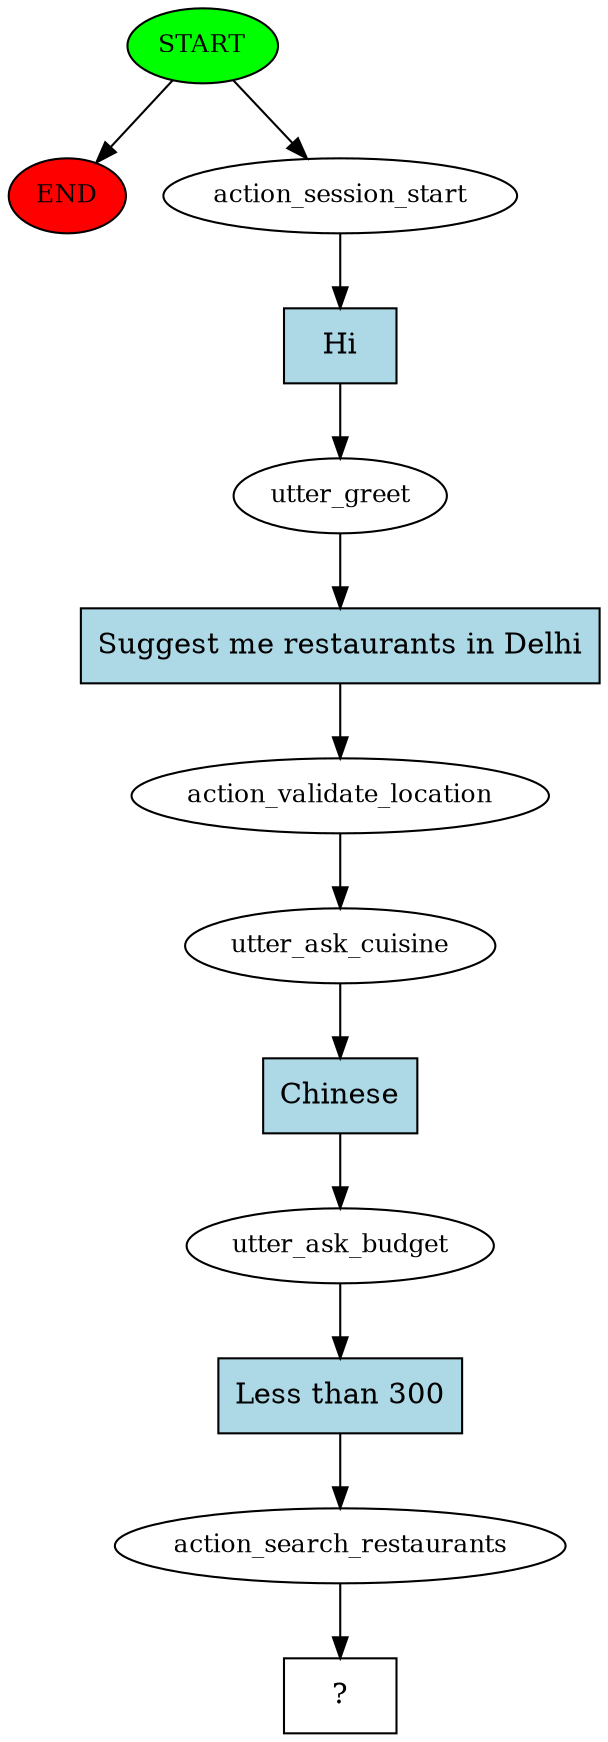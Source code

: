 digraph  {
0 [class="start active", fillcolor=green, fontsize=12, label=START, style=filled];
"-1" [class=end, fillcolor=red, fontsize=12, label=END, style=filled];
1 [class=active, fontsize=12, label=action_session_start];
2 [class=active, fontsize=12, label=utter_greet];
3 [class=active, fontsize=12, label=action_validate_location];
4 [class=active, fontsize=12, label=utter_ask_cuisine];
5 [class=active, fontsize=12, label=utter_ask_budget];
6 [class=active, fontsize=12, label=action_search_restaurants];
7 [class="intent dashed active", label="  ?  ", shape=rect];
8 [class="intent active", fillcolor=lightblue, label=Hi, shape=rect, style=filled];
9 [class="intent active", fillcolor=lightblue, label="Suggest me restaurants in Delhi", shape=rect, style=filled];
10 [class="intent active", fillcolor=lightblue, label=Chinese, shape=rect, style=filled];
11 [class="intent active", fillcolor=lightblue, label="Less than 300", shape=rect, style=filled];
0 -> "-1"  [class="", key=NONE, label=""];
0 -> 1  [class=active, key=NONE, label=""];
1 -> 8  [class=active, key=0];
2 -> 9  [class=active, key=0];
3 -> 4  [class=active, key=NONE, label=""];
4 -> 10  [class=active, key=0];
5 -> 11  [class=active, key=0];
6 -> 7  [class=active, key=NONE, label=""];
8 -> 2  [class=active, key=0];
9 -> 3  [class=active, key=0];
10 -> 5  [class=active, key=0];
11 -> 6  [class=active, key=0];
}
